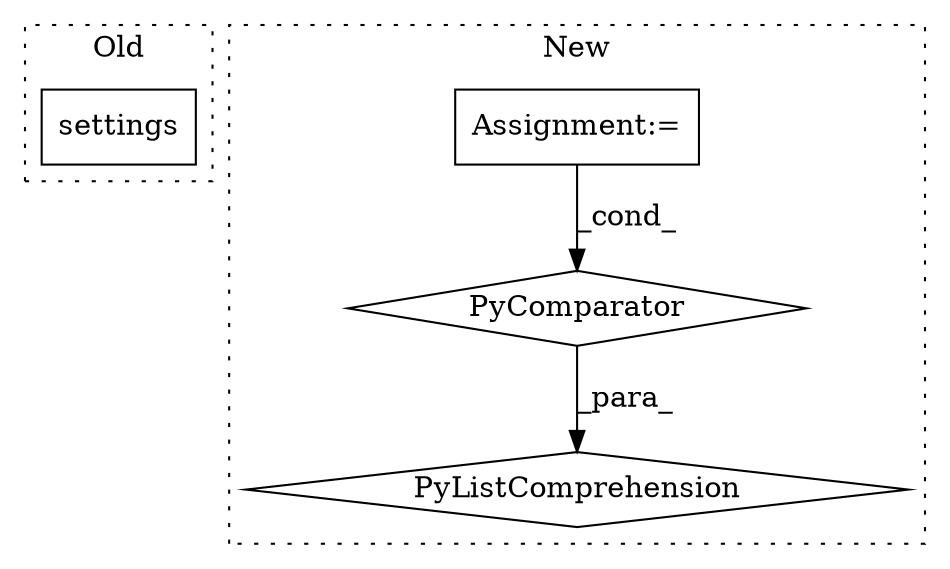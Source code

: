 digraph G {
subgraph cluster0 {
1 [label="settings" a="32" s="5373" l="10" shape="box"];
label = "Old";
style="dotted";
}
subgraph cluster1 {
2 [label="PyComparator" a="113" s="3146" l="43" shape="diamond"];
3 [label="Assignment:=" a="7" s="3146" l="43" shape="box"];
4 [label="PyListComprehension" a="109" s="3066" l="131" shape="diamond"];
label = "New";
style="dotted";
}
2 -> 4 [label="_para_"];
3 -> 2 [label="_cond_"];
}